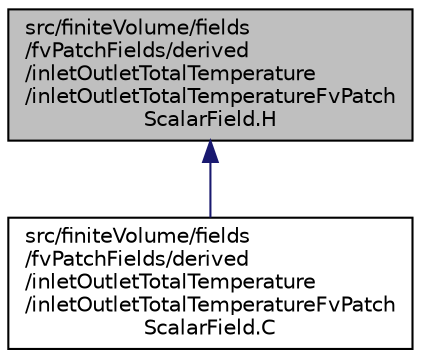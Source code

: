 digraph "src/finiteVolume/fields/fvPatchFields/derived/inletOutletTotalTemperature/inletOutletTotalTemperatureFvPatchScalarField.H"
{
  bgcolor="transparent";
  edge [fontname="Helvetica",fontsize="10",labelfontname="Helvetica",labelfontsize="10"];
  node [fontname="Helvetica",fontsize="10",shape=record];
  Node1 [label="src/finiteVolume/fields\l/fvPatchFields/derived\l/inletOutletTotalTemperature\l/inletOutletTotalTemperatureFvPatch\lScalarField.H",height=0.2,width=0.4,color="black", fillcolor="grey75", style="filled", fontcolor="black"];
  Node1 -> Node2 [dir="back",color="midnightblue",fontsize="10",style="solid",fontname="Helvetica"];
  Node2 [label="src/finiteVolume/fields\l/fvPatchFields/derived\l/inletOutletTotalTemperature\l/inletOutletTotalTemperatureFvPatch\lScalarField.C",height=0.2,width=0.4,color="black",URL="$a05373.html"];
}
